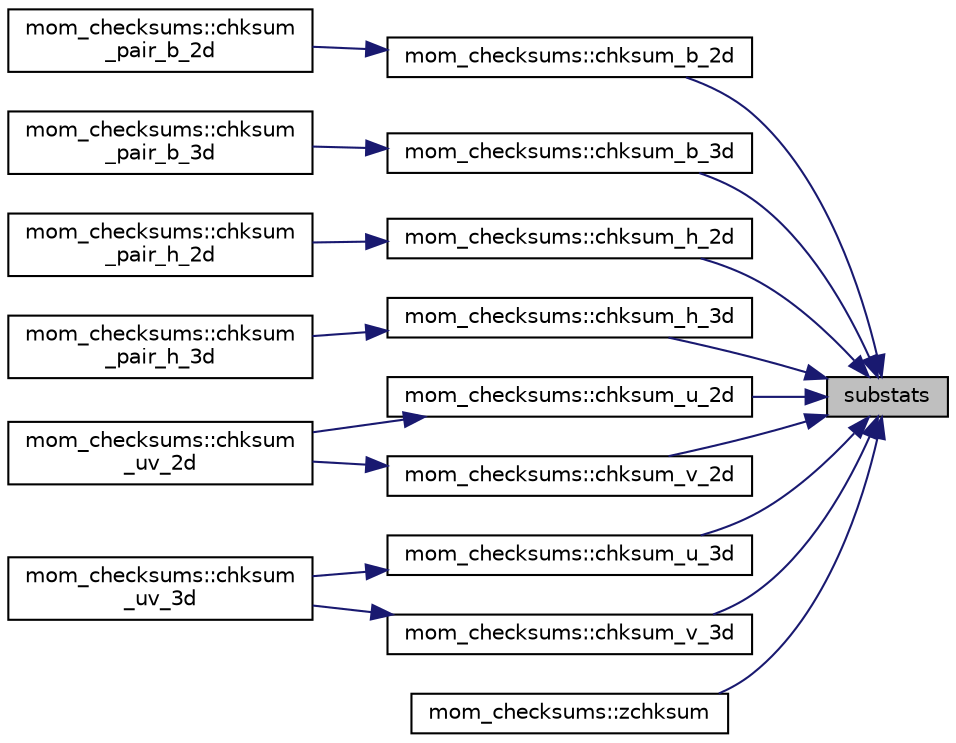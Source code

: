 digraph "substats"
{
 // INTERACTIVE_SVG=YES
 // LATEX_PDF_SIZE
  edge [fontname="Helvetica",fontsize="10",labelfontname="Helvetica",labelfontsize="10"];
  node [fontname="Helvetica",fontsize="10",shape=record];
  rankdir="RL";
  Node1 [label="substats",height=0.2,width=0.4,color="black", fillcolor="grey75", style="filled", fontcolor="black",tooltip=" "];
  Node1 -> Node2 [dir="back",color="midnightblue",fontsize="10",style="solid",fontname="Helvetica"];
  Node2 [label="mom_checksums::chksum_b_2d",height=0.2,width=0.4,color="black", fillcolor="white", style="filled",URL="$namespacemom__checksums.html#a49d2774940029da8ff95cf4c9cf578fd",tooltip="Checksums a 2d array staggered at corner points."];
  Node2 -> Node3 [dir="back",color="midnightblue",fontsize="10",style="solid",fontname="Helvetica"];
  Node3 [label="mom_checksums::chksum\l_pair_b_2d",height=0.2,width=0.4,color="black", fillcolor="white", style="filled",URL="$namespacemom__checksums.html#acac01c61044b1c7f67392c90b736f77a",tooltip="Checksums on a pair of 2d arrays staggered at q-points."];
  Node1 -> Node4 [dir="back",color="midnightblue",fontsize="10",style="solid",fontname="Helvetica"];
  Node4 [label="mom_checksums::chksum_b_3d",height=0.2,width=0.4,color="black", fillcolor="white", style="filled",URL="$namespacemom__checksums.html#a4f6f9fc4c335aa2c0e4457a236d49b14",tooltip="Checksums a 3d array staggered at corner points."];
  Node4 -> Node5 [dir="back",color="midnightblue",fontsize="10",style="solid",fontname="Helvetica"];
  Node5 [label="mom_checksums::chksum\l_pair_b_3d",height=0.2,width=0.4,color="black", fillcolor="white", style="filled",URL="$namespacemom__checksums.html#a5b80a1eab30e07bd0d8ac6756807aac0",tooltip="Checksums on a pair of 3d arrays staggered at q-points."];
  Node1 -> Node6 [dir="back",color="midnightblue",fontsize="10",style="solid",fontname="Helvetica"];
  Node6 [label="mom_checksums::chksum_h_2d",height=0.2,width=0.4,color="black", fillcolor="white", style="filled",URL="$namespacemom__checksums.html#afa9bfb664bf3ee16447d4ebff9b78ea8",tooltip="Checksums a 2d array staggered at tracer points."];
  Node6 -> Node7 [dir="back",color="midnightblue",fontsize="10",style="solid",fontname="Helvetica"];
  Node7 [label="mom_checksums::chksum\l_pair_h_2d",height=0.2,width=0.4,color="black", fillcolor="white", style="filled",URL="$namespacemom__checksums.html#a359f5f74582dc1452f249a92e8d0563b",tooltip="Checksums on a pair of 2d arrays staggered at tracer points."];
  Node1 -> Node8 [dir="back",color="midnightblue",fontsize="10",style="solid",fontname="Helvetica"];
  Node8 [label="mom_checksums::chksum_h_3d",height=0.2,width=0.4,color="black", fillcolor="white", style="filled",URL="$namespacemom__checksums.html#a656dc8f5cc5bdb1ab2ffbf164cfc4e5c",tooltip="Checksums a 3d array staggered at tracer points."];
  Node8 -> Node9 [dir="back",color="midnightblue",fontsize="10",style="solid",fontname="Helvetica"];
  Node9 [label="mom_checksums::chksum\l_pair_h_3d",height=0.2,width=0.4,color="black", fillcolor="white", style="filled",URL="$namespacemom__checksums.html#a56121166371f5d8ada74b74158b4af8d",tooltip="Checksums on a pair of 3d arrays staggered at tracer points."];
  Node1 -> Node10 [dir="back",color="midnightblue",fontsize="10",style="solid",fontname="Helvetica"];
  Node10 [label="mom_checksums::chksum_u_2d",height=0.2,width=0.4,color="black", fillcolor="white", style="filled",URL="$namespacemom__checksums.html#a170da5dcb63242191738bab00ae7a98c",tooltip="Checksums a 2d array staggered at C-grid u points."];
  Node10 -> Node11 [dir="back",color="midnightblue",fontsize="10",style="solid",fontname="Helvetica"];
  Node11 [label="mom_checksums::chksum\l_uv_2d",height=0.2,width=0.4,color="black", fillcolor="white", style="filled",URL="$namespacemom__checksums.html#ae29414a605b6acb789b3abfce920955e",tooltip="Checksums a pair of 2d velocity arrays staggered at C-grid locations."];
  Node1 -> Node12 [dir="back",color="midnightblue",fontsize="10",style="solid",fontname="Helvetica"];
  Node12 [label="mom_checksums::chksum_u_3d",height=0.2,width=0.4,color="black", fillcolor="white", style="filled",URL="$namespacemom__checksums.html#a002adb81ca40e3604e68c69c470e3a60",tooltip="Checksums a 3d array staggered at C-grid u points."];
  Node12 -> Node13 [dir="back",color="midnightblue",fontsize="10",style="solid",fontname="Helvetica"];
  Node13 [label="mom_checksums::chksum\l_uv_3d",height=0.2,width=0.4,color="black", fillcolor="white", style="filled",URL="$namespacemom__checksums.html#a15b3a92eedc3c63382ae26e985b5d7a9",tooltip="Checksums a pair of 3d velocity arrays staggered at C-grid locations."];
  Node1 -> Node14 [dir="back",color="midnightblue",fontsize="10",style="solid",fontname="Helvetica"];
  Node14 [label="mom_checksums::chksum_v_2d",height=0.2,width=0.4,color="black", fillcolor="white", style="filled",URL="$namespacemom__checksums.html#a036af9a886db469fc5ea2af3137b36f6",tooltip="Checksums a 2d array staggered at C-grid v points."];
  Node14 -> Node11 [dir="back",color="midnightblue",fontsize="10",style="solid",fontname="Helvetica"];
  Node1 -> Node15 [dir="back",color="midnightblue",fontsize="10",style="solid",fontname="Helvetica"];
  Node15 [label="mom_checksums::chksum_v_3d",height=0.2,width=0.4,color="black", fillcolor="white", style="filled",URL="$namespacemom__checksums.html#a3c48ee0130a4658c4c4224cdbe4449b9",tooltip="Checksums a 3d array staggered at C-grid v points."];
  Node15 -> Node13 [dir="back",color="midnightblue",fontsize="10",style="solid",fontname="Helvetica"];
  Node1 -> Node16 [dir="back",color="midnightblue",fontsize="10",style="solid",fontname="Helvetica"];
  Node16 [label="mom_checksums::zchksum",height=0.2,width=0.4,color="black", fillcolor="white", style="filled",URL="$namespacemom__checksums.html#a4407f1e35457aa61e99ed08ae13b9eeb",tooltip="Checksum a 1d array (typically a column)."];
}
